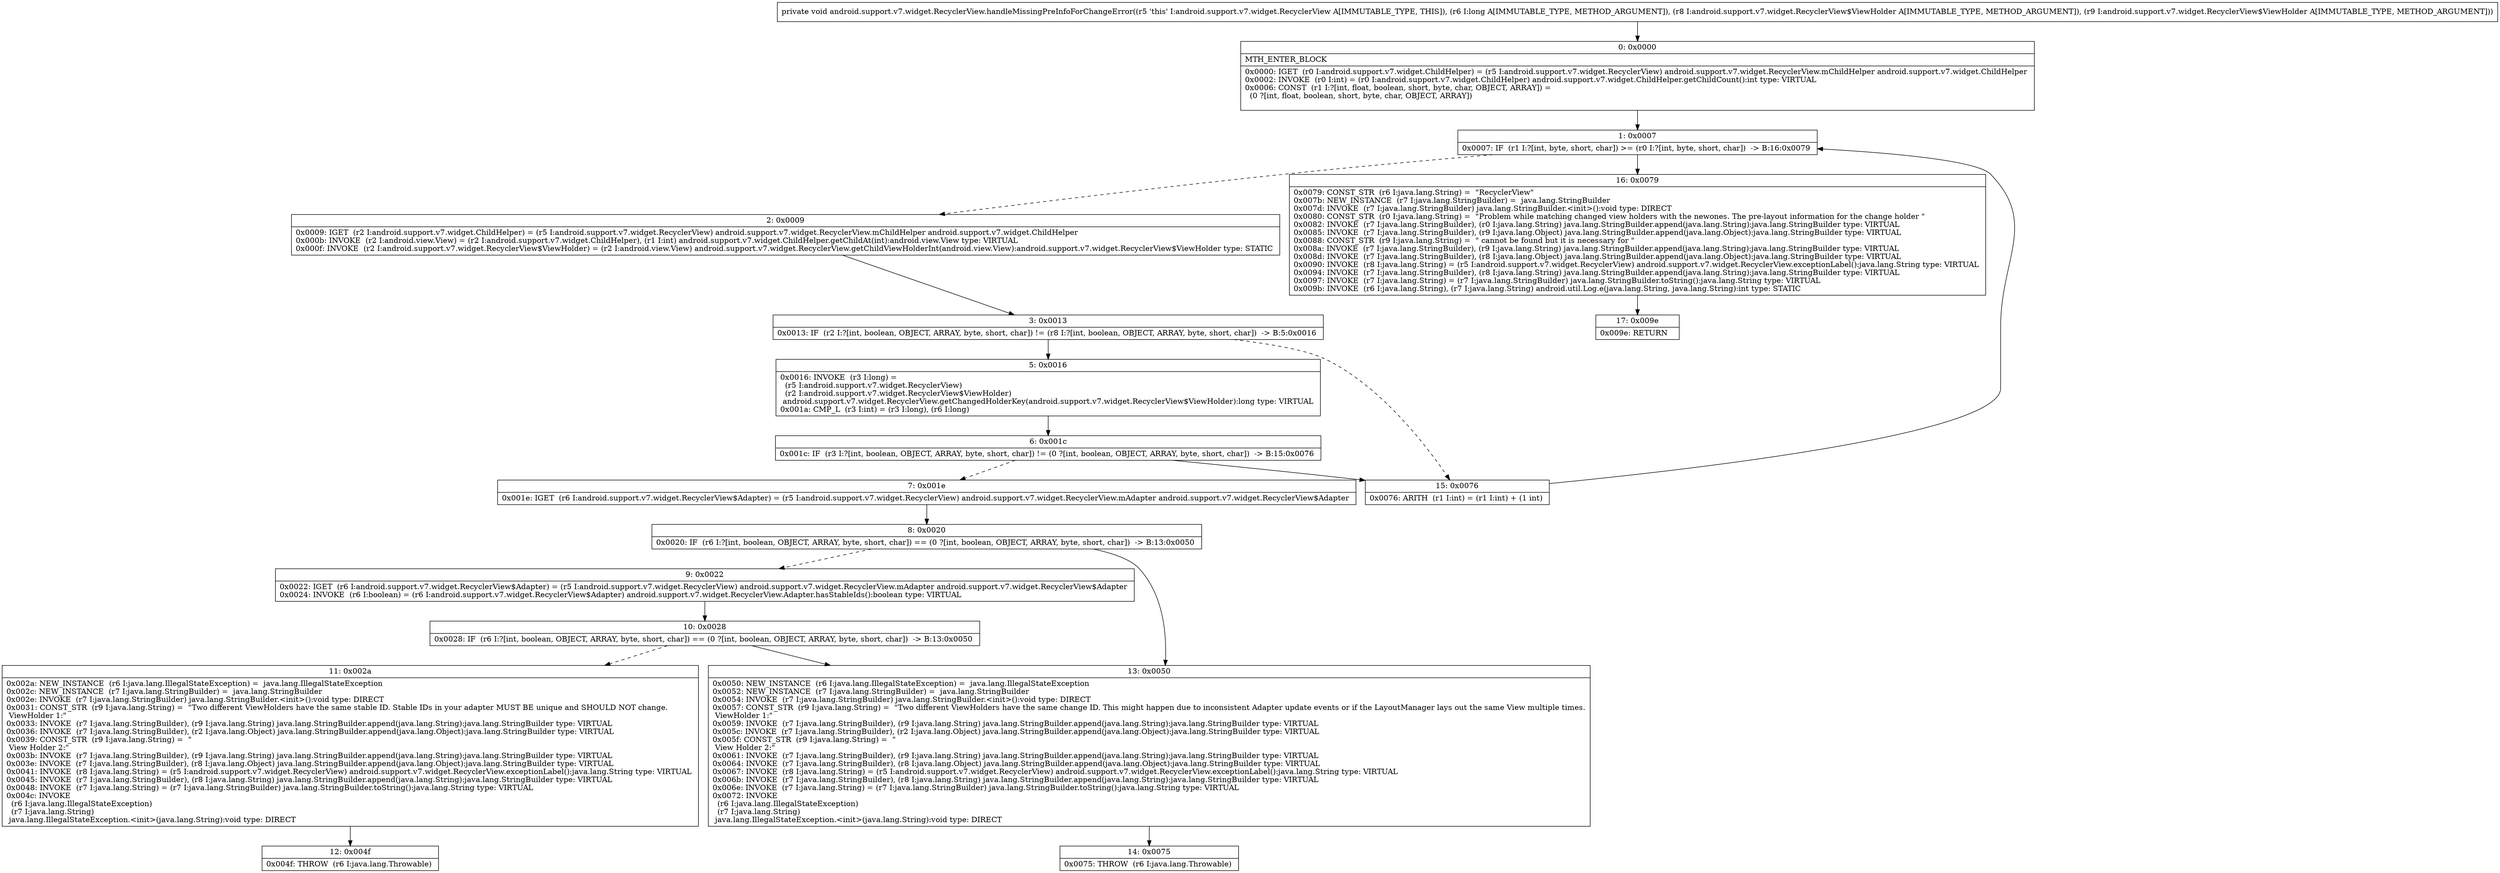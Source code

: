 digraph "CFG forandroid.support.v7.widget.RecyclerView.handleMissingPreInfoForChangeError(JLandroid\/support\/v7\/widget\/RecyclerView$ViewHolder;Landroid\/support\/v7\/widget\/RecyclerView$ViewHolder;)V" {
Node_0 [shape=record,label="{0\:\ 0x0000|MTH_ENTER_BLOCK\l|0x0000: IGET  (r0 I:android.support.v7.widget.ChildHelper) = (r5 I:android.support.v7.widget.RecyclerView) android.support.v7.widget.RecyclerView.mChildHelper android.support.v7.widget.ChildHelper \l0x0002: INVOKE  (r0 I:int) = (r0 I:android.support.v7.widget.ChildHelper) android.support.v7.widget.ChildHelper.getChildCount():int type: VIRTUAL \l0x0006: CONST  (r1 I:?[int, float, boolean, short, byte, char, OBJECT, ARRAY]) = \l  (0 ?[int, float, boolean, short, byte, char, OBJECT, ARRAY])\l \l}"];
Node_1 [shape=record,label="{1\:\ 0x0007|0x0007: IF  (r1 I:?[int, byte, short, char]) \>= (r0 I:?[int, byte, short, char])  \-\> B:16:0x0079 \l}"];
Node_2 [shape=record,label="{2\:\ 0x0009|0x0009: IGET  (r2 I:android.support.v7.widget.ChildHelper) = (r5 I:android.support.v7.widget.RecyclerView) android.support.v7.widget.RecyclerView.mChildHelper android.support.v7.widget.ChildHelper \l0x000b: INVOKE  (r2 I:android.view.View) = (r2 I:android.support.v7.widget.ChildHelper), (r1 I:int) android.support.v7.widget.ChildHelper.getChildAt(int):android.view.View type: VIRTUAL \l0x000f: INVOKE  (r2 I:android.support.v7.widget.RecyclerView$ViewHolder) = (r2 I:android.view.View) android.support.v7.widget.RecyclerView.getChildViewHolderInt(android.view.View):android.support.v7.widget.RecyclerView$ViewHolder type: STATIC \l}"];
Node_3 [shape=record,label="{3\:\ 0x0013|0x0013: IF  (r2 I:?[int, boolean, OBJECT, ARRAY, byte, short, char]) != (r8 I:?[int, boolean, OBJECT, ARRAY, byte, short, char])  \-\> B:5:0x0016 \l}"];
Node_5 [shape=record,label="{5\:\ 0x0016|0x0016: INVOKE  (r3 I:long) = \l  (r5 I:android.support.v7.widget.RecyclerView)\l  (r2 I:android.support.v7.widget.RecyclerView$ViewHolder)\l android.support.v7.widget.RecyclerView.getChangedHolderKey(android.support.v7.widget.RecyclerView$ViewHolder):long type: VIRTUAL \l0x001a: CMP_L  (r3 I:int) = (r3 I:long), (r6 I:long) \l}"];
Node_6 [shape=record,label="{6\:\ 0x001c|0x001c: IF  (r3 I:?[int, boolean, OBJECT, ARRAY, byte, short, char]) != (0 ?[int, boolean, OBJECT, ARRAY, byte, short, char])  \-\> B:15:0x0076 \l}"];
Node_7 [shape=record,label="{7\:\ 0x001e|0x001e: IGET  (r6 I:android.support.v7.widget.RecyclerView$Adapter) = (r5 I:android.support.v7.widget.RecyclerView) android.support.v7.widget.RecyclerView.mAdapter android.support.v7.widget.RecyclerView$Adapter \l}"];
Node_8 [shape=record,label="{8\:\ 0x0020|0x0020: IF  (r6 I:?[int, boolean, OBJECT, ARRAY, byte, short, char]) == (0 ?[int, boolean, OBJECT, ARRAY, byte, short, char])  \-\> B:13:0x0050 \l}"];
Node_9 [shape=record,label="{9\:\ 0x0022|0x0022: IGET  (r6 I:android.support.v7.widget.RecyclerView$Adapter) = (r5 I:android.support.v7.widget.RecyclerView) android.support.v7.widget.RecyclerView.mAdapter android.support.v7.widget.RecyclerView$Adapter \l0x0024: INVOKE  (r6 I:boolean) = (r6 I:android.support.v7.widget.RecyclerView$Adapter) android.support.v7.widget.RecyclerView.Adapter.hasStableIds():boolean type: VIRTUAL \l}"];
Node_10 [shape=record,label="{10\:\ 0x0028|0x0028: IF  (r6 I:?[int, boolean, OBJECT, ARRAY, byte, short, char]) == (0 ?[int, boolean, OBJECT, ARRAY, byte, short, char])  \-\> B:13:0x0050 \l}"];
Node_11 [shape=record,label="{11\:\ 0x002a|0x002a: NEW_INSTANCE  (r6 I:java.lang.IllegalStateException) =  java.lang.IllegalStateException \l0x002c: NEW_INSTANCE  (r7 I:java.lang.StringBuilder) =  java.lang.StringBuilder \l0x002e: INVOKE  (r7 I:java.lang.StringBuilder) java.lang.StringBuilder.\<init\>():void type: DIRECT \l0x0031: CONST_STR  (r9 I:java.lang.String) =  \"Two different ViewHolders have the same stable ID. Stable IDs in your adapter MUST BE unique and SHOULD NOT change.\l ViewHolder 1:\" \l0x0033: INVOKE  (r7 I:java.lang.StringBuilder), (r9 I:java.lang.String) java.lang.StringBuilder.append(java.lang.String):java.lang.StringBuilder type: VIRTUAL \l0x0036: INVOKE  (r7 I:java.lang.StringBuilder), (r2 I:java.lang.Object) java.lang.StringBuilder.append(java.lang.Object):java.lang.StringBuilder type: VIRTUAL \l0x0039: CONST_STR  (r9 I:java.lang.String) =  \" \l View Holder 2:\" \l0x003b: INVOKE  (r7 I:java.lang.StringBuilder), (r9 I:java.lang.String) java.lang.StringBuilder.append(java.lang.String):java.lang.StringBuilder type: VIRTUAL \l0x003e: INVOKE  (r7 I:java.lang.StringBuilder), (r8 I:java.lang.Object) java.lang.StringBuilder.append(java.lang.Object):java.lang.StringBuilder type: VIRTUAL \l0x0041: INVOKE  (r8 I:java.lang.String) = (r5 I:android.support.v7.widget.RecyclerView) android.support.v7.widget.RecyclerView.exceptionLabel():java.lang.String type: VIRTUAL \l0x0045: INVOKE  (r7 I:java.lang.StringBuilder), (r8 I:java.lang.String) java.lang.StringBuilder.append(java.lang.String):java.lang.StringBuilder type: VIRTUAL \l0x0048: INVOKE  (r7 I:java.lang.String) = (r7 I:java.lang.StringBuilder) java.lang.StringBuilder.toString():java.lang.String type: VIRTUAL \l0x004c: INVOKE  \l  (r6 I:java.lang.IllegalStateException)\l  (r7 I:java.lang.String)\l java.lang.IllegalStateException.\<init\>(java.lang.String):void type: DIRECT \l}"];
Node_12 [shape=record,label="{12\:\ 0x004f|0x004f: THROW  (r6 I:java.lang.Throwable) \l}"];
Node_13 [shape=record,label="{13\:\ 0x0050|0x0050: NEW_INSTANCE  (r6 I:java.lang.IllegalStateException) =  java.lang.IllegalStateException \l0x0052: NEW_INSTANCE  (r7 I:java.lang.StringBuilder) =  java.lang.StringBuilder \l0x0054: INVOKE  (r7 I:java.lang.StringBuilder) java.lang.StringBuilder.\<init\>():void type: DIRECT \l0x0057: CONST_STR  (r9 I:java.lang.String) =  \"Two different ViewHolders have the same change ID. This might happen due to inconsistent Adapter update events or if the LayoutManager lays out the same View multiple times.\l ViewHolder 1:\" \l0x0059: INVOKE  (r7 I:java.lang.StringBuilder), (r9 I:java.lang.String) java.lang.StringBuilder.append(java.lang.String):java.lang.StringBuilder type: VIRTUAL \l0x005c: INVOKE  (r7 I:java.lang.StringBuilder), (r2 I:java.lang.Object) java.lang.StringBuilder.append(java.lang.Object):java.lang.StringBuilder type: VIRTUAL \l0x005f: CONST_STR  (r9 I:java.lang.String) =  \" \l View Holder 2:\" \l0x0061: INVOKE  (r7 I:java.lang.StringBuilder), (r9 I:java.lang.String) java.lang.StringBuilder.append(java.lang.String):java.lang.StringBuilder type: VIRTUAL \l0x0064: INVOKE  (r7 I:java.lang.StringBuilder), (r8 I:java.lang.Object) java.lang.StringBuilder.append(java.lang.Object):java.lang.StringBuilder type: VIRTUAL \l0x0067: INVOKE  (r8 I:java.lang.String) = (r5 I:android.support.v7.widget.RecyclerView) android.support.v7.widget.RecyclerView.exceptionLabel():java.lang.String type: VIRTUAL \l0x006b: INVOKE  (r7 I:java.lang.StringBuilder), (r8 I:java.lang.String) java.lang.StringBuilder.append(java.lang.String):java.lang.StringBuilder type: VIRTUAL \l0x006e: INVOKE  (r7 I:java.lang.String) = (r7 I:java.lang.StringBuilder) java.lang.StringBuilder.toString():java.lang.String type: VIRTUAL \l0x0072: INVOKE  \l  (r6 I:java.lang.IllegalStateException)\l  (r7 I:java.lang.String)\l java.lang.IllegalStateException.\<init\>(java.lang.String):void type: DIRECT \l}"];
Node_14 [shape=record,label="{14\:\ 0x0075|0x0075: THROW  (r6 I:java.lang.Throwable) \l}"];
Node_15 [shape=record,label="{15\:\ 0x0076|0x0076: ARITH  (r1 I:int) = (r1 I:int) + (1 int) \l}"];
Node_16 [shape=record,label="{16\:\ 0x0079|0x0079: CONST_STR  (r6 I:java.lang.String) =  \"RecyclerView\" \l0x007b: NEW_INSTANCE  (r7 I:java.lang.StringBuilder) =  java.lang.StringBuilder \l0x007d: INVOKE  (r7 I:java.lang.StringBuilder) java.lang.StringBuilder.\<init\>():void type: DIRECT \l0x0080: CONST_STR  (r0 I:java.lang.String) =  \"Problem while matching changed view holders with the newones. The pre\-layout information for the change holder \" \l0x0082: INVOKE  (r7 I:java.lang.StringBuilder), (r0 I:java.lang.String) java.lang.StringBuilder.append(java.lang.String):java.lang.StringBuilder type: VIRTUAL \l0x0085: INVOKE  (r7 I:java.lang.StringBuilder), (r9 I:java.lang.Object) java.lang.StringBuilder.append(java.lang.Object):java.lang.StringBuilder type: VIRTUAL \l0x0088: CONST_STR  (r9 I:java.lang.String) =  \" cannot be found but it is necessary for \" \l0x008a: INVOKE  (r7 I:java.lang.StringBuilder), (r9 I:java.lang.String) java.lang.StringBuilder.append(java.lang.String):java.lang.StringBuilder type: VIRTUAL \l0x008d: INVOKE  (r7 I:java.lang.StringBuilder), (r8 I:java.lang.Object) java.lang.StringBuilder.append(java.lang.Object):java.lang.StringBuilder type: VIRTUAL \l0x0090: INVOKE  (r8 I:java.lang.String) = (r5 I:android.support.v7.widget.RecyclerView) android.support.v7.widget.RecyclerView.exceptionLabel():java.lang.String type: VIRTUAL \l0x0094: INVOKE  (r7 I:java.lang.StringBuilder), (r8 I:java.lang.String) java.lang.StringBuilder.append(java.lang.String):java.lang.StringBuilder type: VIRTUAL \l0x0097: INVOKE  (r7 I:java.lang.String) = (r7 I:java.lang.StringBuilder) java.lang.StringBuilder.toString():java.lang.String type: VIRTUAL \l0x009b: INVOKE  (r6 I:java.lang.String), (r7 I:java.lang.String) android.util.Log.e(java.lang.String, java.lang.String):int type: STATIC \l}"];
Node_17 [shape=record,label="{17\:\ 0x009e|0x009e: RETURN   \l}"];
MethodNode[shape=record,label="{private void android.support.v7.widget.RecyclerView.handleMissingPreInfoForChangeError((r5 'this' I:android.support.v7.widget.RecyclerView A[IMMUTABLE_TYPE, THIS]), (r6 I:long A[IMMUTABLE_TYPE, METHOD_ARGUMENT]), (r8 I:android.support.v7.widget.RecyclerView$ViewHolder A[IMMUTABLE_TYPE, METHOD_ARGUMENT]), (r9 I:android.support.v7.widget.RecyclerView$ViewHolder A[IMMUTABLE_TYPE, METHOD_ARGUMENT])) }"];
MethodNode -> Node_0;
Node_0 -> Node_1;
Node_1 -> Node_2[style=dashed];
Node_1 -> Node_16;
Node_2 -> Node_3;
Node_3 -> Node_5;
Node_3 -> Node_15[style=dashed];
Node_5 -> Node_6;
Node_6 -> Node_7[style=dashed];
Node_6 -> Node_15;
Node_7 -> Node_8;
Node_8 -> Node_9[style=dashed];
Node_8 -> Node_13;
Node_9 -> Node_10;
Node_10 -> Node_11[style=dashed];
Node_10 -> Node_13;
Node_11 -> Node_12;
Node_13 -> Node_14;
Node_15 -> Node_1;
Node_16 -> Node_17;
}

